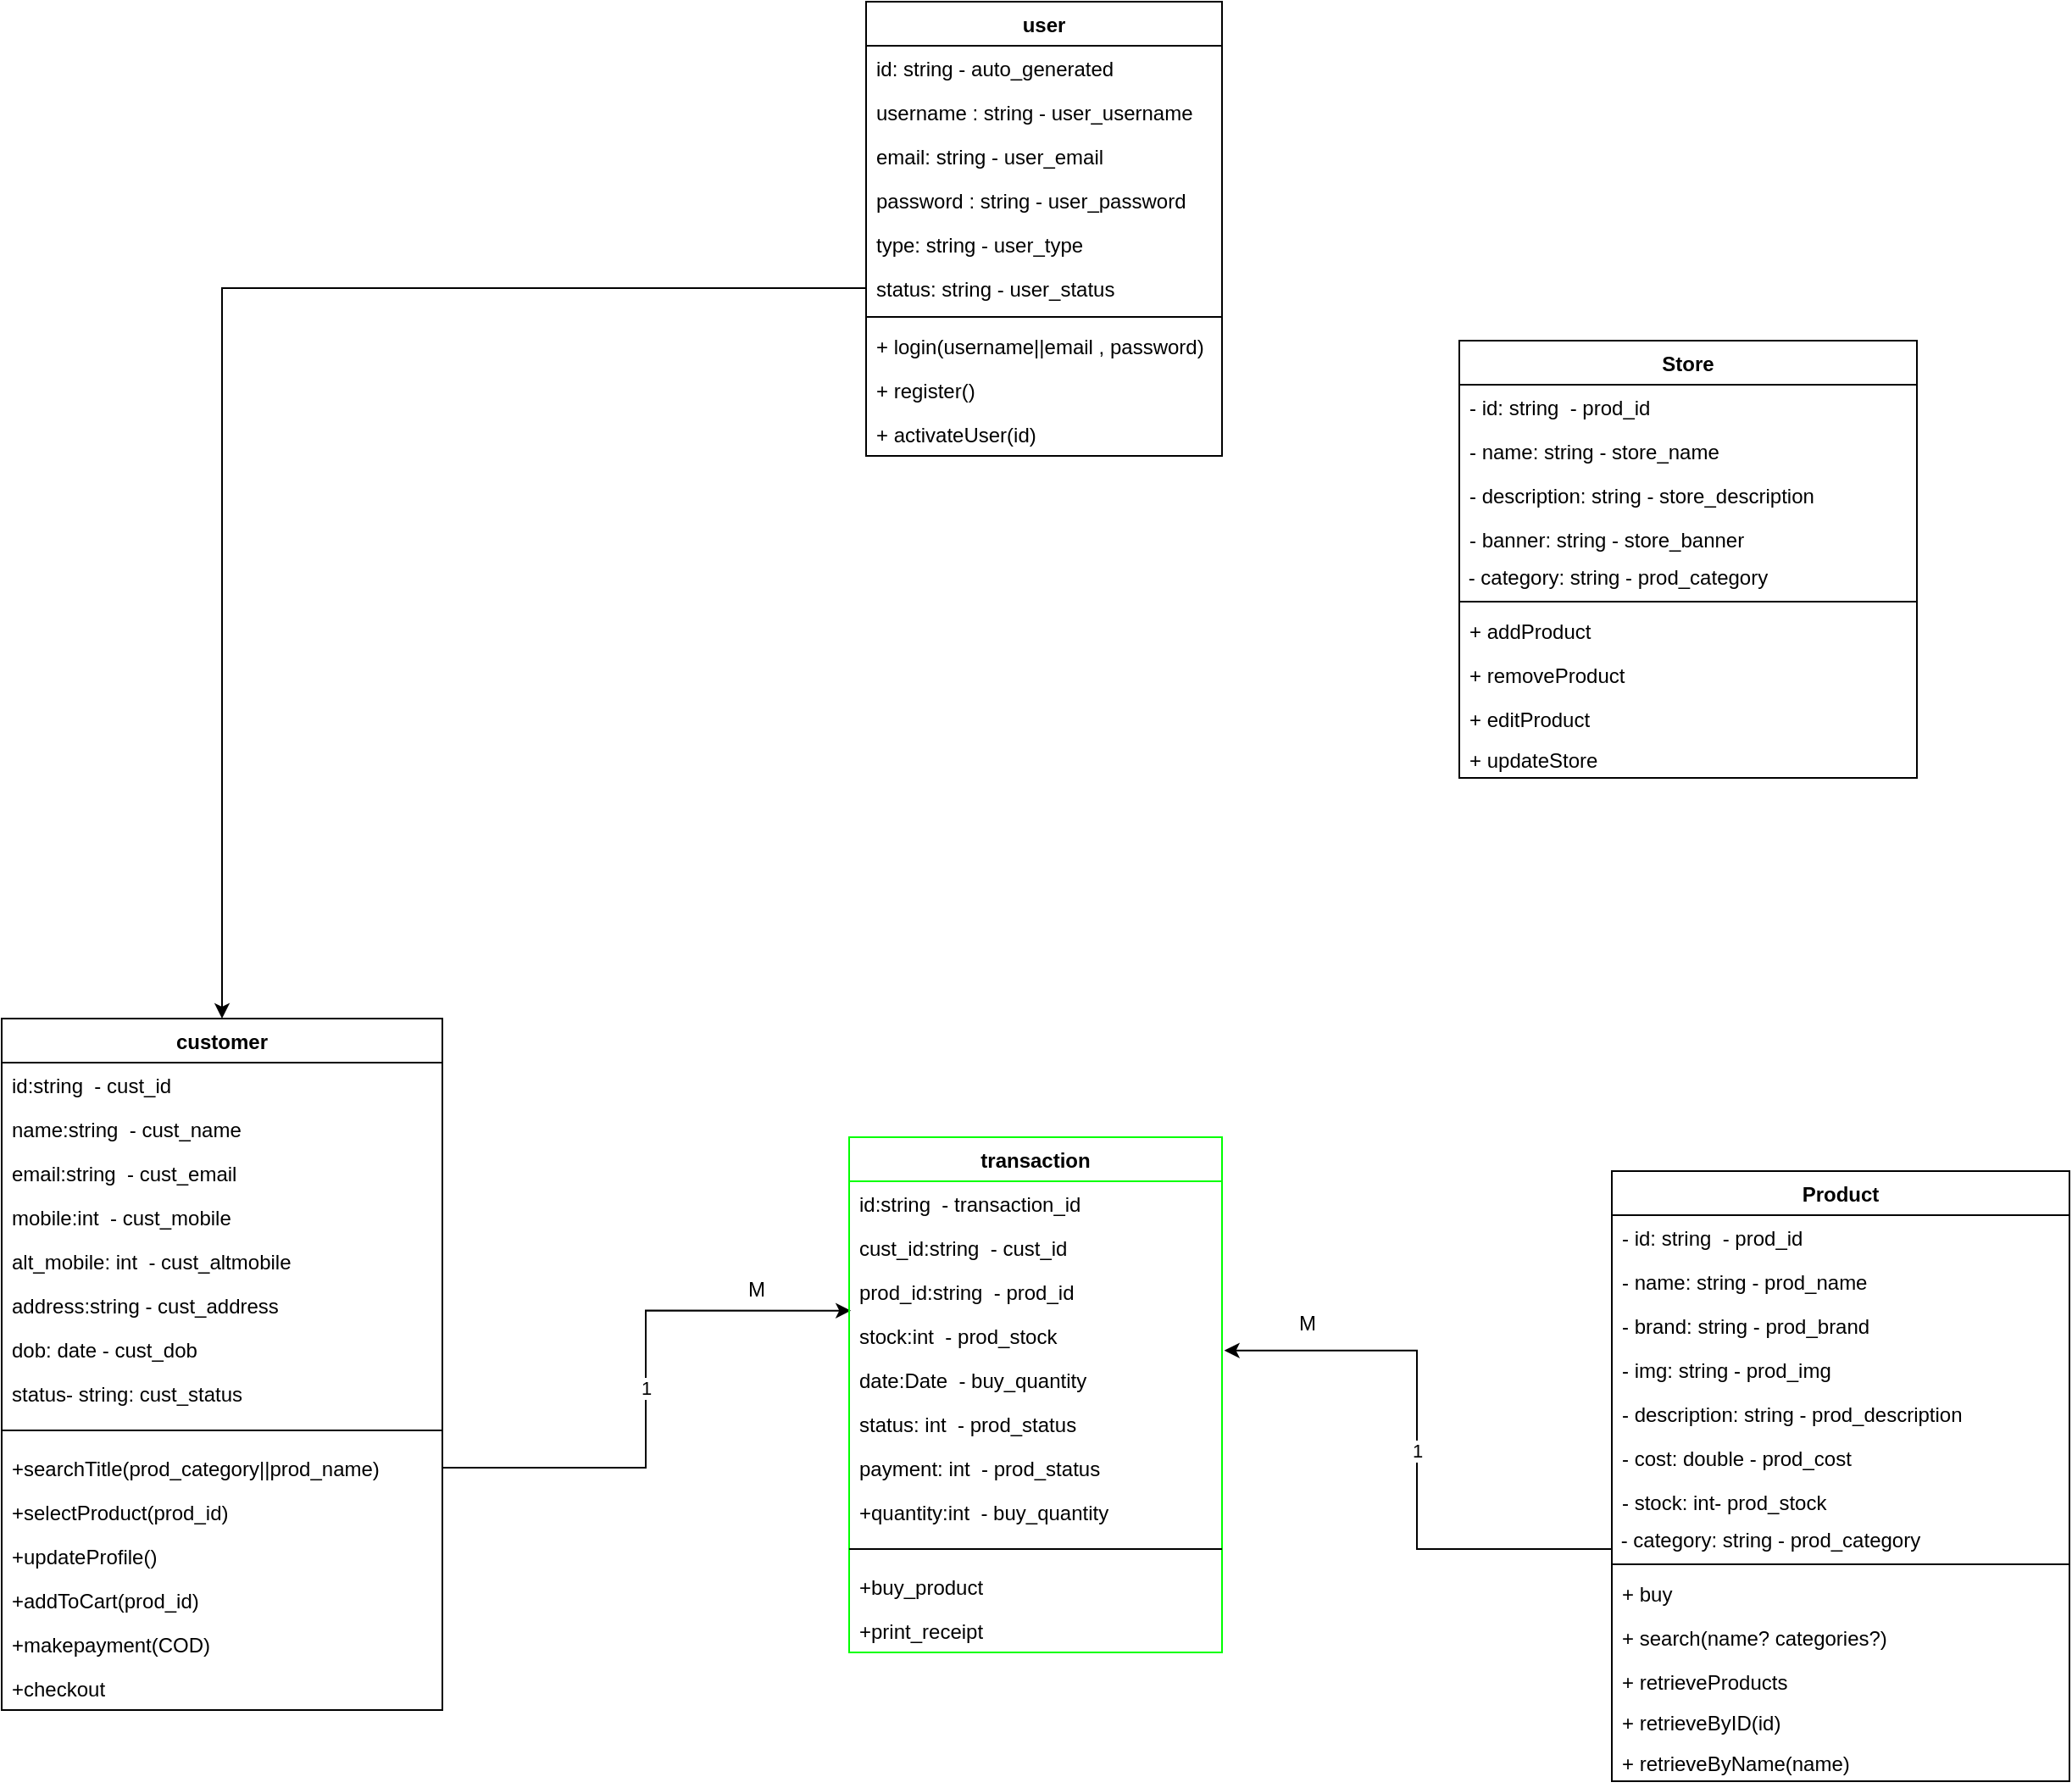 <mxfile version="13.1.14" type="github">
  <diagram id="C5RBs43oDa-KdzZeNtuy" name="Page-1">
    <mxGraphModel dx="2067" dy="2670" grid="1" gridSize="10" guides="1" tooltips="1" connect="1" arrows="1" fold="1" page="1" pageScale="1" pageWidth="827" pageHeight="1169" math="0" shadow="0">
      <root>
        <mxCell id="WIyWlLk6GJQsqaUBKTNV-0" />
        <mxCell id="WIyWlLk6GJQsqaUBKTNV-1" parent="WIyWlLk6GJQsqaUBKTNV-0" />
        <mxCell id="NjmbRGrfVWamxlCIH4hR-33" value="M" style="text;html=1;resizable=0;autosize=1;align=center;verticalAlign=middle;points=[];fillColor=none;strokeColor=none;rounded=0;" vertex="1" parent="WIyWlLk6GJQsqaUBKTNV-1">
          <mxGeometry x="-715" y="-530" width="30" height="20" as="geometry" />
        </mxCell>
        <mxCell id="NjmbRGrfVWamxlCIH4hR-68" value="1" style="edgeStyle=orthogonalEdgeStyle;rounded=0;orthogonalLoop=1;jettySize=auto;html=1;entryX=0.005;entryY=-0.064;entryDx=0;entryDy=0;entryPerimeter=0;" edge="1" parent="WIyWlLk6GJQsqaUBKTNV-1" source="NjmbRGrfVWamxlCIH4hR-47" target="NjmbRGrfVWamxlCIH4hR-27">
          <mxGeometry relative="1" as="geometry" />
        </mxCell>
        <mxCell id="NjmbRGrfVWamxlCIH4hR-69" value="M" style="text;html=1;resizable=0;autosize=1;align=center;verticalAlign=middle;points=[];fillColor=none;strokeColor=none;rounded=0;" vertex="1" parent="WIyWlLk6GJQsqaUBKTNV-1">
          <mxGeometry x="-1040" y="-550" width="30" height="20" as="geometry" />
        </mxCell>
        <mxCell id="NjmbRGrfVWamxlCIH4hR-39" value="customer" style="swimlane;fontStyle=1;align=center;verticalAlign=top;childLayout=stackLayout;horizontal=1;startSize=26;horizontalStack=0;resizeParent=1;resizeParentMax=0;resizeLast=0;collapsible=1;marginBottom=0;strokeColor=#000000;" vertex="1" parent="WIyWlLk6GJQsqaUBKTNV-1">
          <mxGeometry x="-1470" y="-700" width="260" height="408" as="geometry">
            <mxRectangle x="-930" y="-690" width="100" height="26" as="alternateBounds" />
          </mxGeometry>
        </mxCell>
        <mxCell id="NjmbRGrfVWamxlCIH4hR-40" value="id:string  - cust_id" style="text;strokeColor=none;fillColor=none;align=left;verticalAlign=top;spacingLeft=4;spacingRight=4;overflow=hidden;rotatable=0;points=[[0,0.5],[1,0.5]];portConstraint=eastwest;" vertex="1" parent="NjmbRGrfVWamxlCIH4hR-39">
          <mxGeometry y="26" width="260" height="26" as="geometry" />
        </mxCell>
        <mxCell id="NjmbRGrfVWamxlCIH4hR-41" value="name:string  - cust_name" style="text;strokeColor=none;fillColor=none;align=left;verticalAlign=top;spacingLeft=4;spacingRight=4;overflow=hidden;rotatable=0;points=[[0,0.5],[1,0.5]];portConstraint=eastwest;" vertex="1" parent="NjmbRGrfVWamxlCIH4hR-39">
          <mxGeometry y="52" width="260" height="26" as="geometry" />
        </mxCell>
        <mxCell id="NjmbRGrfVWamxlCIH4hR-42" value="email:string  - cust_email" style="text;strokeColor=none;fillColor=none;align=left;verticalAlign=top;spacingLeft=4;spacingRight=4;overflow=hidden;rotatable=0;points=[[0,0.5],[1,0.5]];portConstraint=eastwest;" vertex="1" parent="NjmbRGrfVWamxlCIH4hR-39">
          <mxGeometry y="78" width="260" height="26" as="geometry" />
        </mxCell>
        <mxCell id="NjmbRGrfVWamxlCIH4hR-43" value="mobile:int  - cust_mobile" style="text;strokeColor=none;fillColor=none;align=left;verticalAlign=top;spacingLeft=4;spacingRight=4;overflow=hidden;rotatable=0;points=[[0,0.5],[1,0.5]];portConstraint=eastwest;" vertex="1" parent="NjmbRGrfVWamxlCIH4hR-39">
          <mxGeometry y="104" width="260" height="26" as="geometry" />
        </mxCell>
        <mxCell id="NjmbRGrfVWamxlCIH4hR-44" value="alt_mobile: int  - cust_altmobile" style="text;strokeColor=none;fillColor=none;align=left;verticalAlign=top;spacingLeft=4;spacingRight=4;overflow=hidden;rotatable=0;points=[[0,0.5],[1,0.5]];portConstraint=eastwest;" vertex="1" parent="NjmbRGrfVWamxlCIH4hR-39">
          <mxGeometry y="130" width="260" height="26" as="geometry" />
        </mxCell>
        <mxCell id="NjmbRGrfVWamxlCIH4hR-45" value="address:string - cust_address" style="text;strokeColor=none;fillColor=none;align=left;verticalAlign=top;spacingLeft=4;spacingRight=4;overflow=hidden;rotatable=0;points=[[0,0.5],[1,0.5]];portConstraint=eastwest;" vertex="1" parent="NjmbRGrfVWamxlCIH4hR-39">
          <mxGeometry y="156" width="260" height="26" as="geometry" />
        </mxCell>
        <mxCell id="NjmbRGrfVWamxlCIH4hR-49" value="dob: date - cust_dob" style="text;strokeColor=none;fillColor=none;align=left;verticalAlign=top;spacingLeft=4;spacingRight=4;overflow=hidden;rotatable=0;points=[[0,0.5],[1,0.5]];portConstraint=eastwest;" vertex="1" parent="NjmbRGrfVWamxlCIH4hR-39">
          <mxGeometry y="182" width="260" height="26" as="geometry" />
        </mxCell>
        <mxCell id="NjmbRGrfVWamxlCIH4hR-76" value="status- string: cust_status" style="text;strokeColor=none;fillColor=none;align=left;verticalAlign=top;spacingLeft=4;spacingRight=4;overflow=hidden;rotatable=0;points=[[0,0.5],[1,0.5]];portConstraint=eastwest;" vertex="1" parent="NjmbRGrfVWamxlCIH4hR-39">
          <mxGeometry y="208" width="260" height="26" as="geometry" />
        </mxCell>
        <mxCell id="NjmbRGrfVWamxlCIH4hR-46" value="" style="line;strokeWidth=1;fillColor=none;align=left;verticalAlign=middle;spacingTop=-1;spacingLeft=3;spacingRight=3;rotatable=0;labelPosition=right;points=[];portConstraint=eastwest;" vertex="1" parent="NjmbRGrfVWamxlCIH4hR-39">
          <mxGeometry y="234" width="260" height="18" as="geometry" />
        </mxCell>
        <mxCell id="NjmbRGrfVWamxlCIH4hR-47" value="+searchTitle(prod_category||prod_name)" style="text;strokeColor=none;fillColor=none;align=left;verticalAlign=top;spacingLeft=4;spacingRight=4;overflow=hidden;rotatable=0;points=[[0,0.5],[1,0.5]];portConstraint=eastwest;" vertex="1" parent="NjmbRGrfVWamxlCIH4hR-39">
          <mxGeometry y="252" width="260" height="26" as="geometry" />
        </mxCell>
        <mxCell id="NjmbRGrfVWamxlCIH4hR-71" value="+selectProduct(prod_id)" style="text;strokeColor=none;fillColor=none;align=left;verticalAlign=top;spacingLeft=4;spacingRight=4;overflow=hidden;rotatable=0;points=[[0,0.5],[1,0.5]];portConstraint=eastwest;" vertex="1" parent="NjmbRGrfVWamxlCIH4hR-39">
          <mxGeometry y="278" width="260" height="26" as="geometry" />
        </mxCell>
        <mxCell id="NjmbRGrfVWamxlCIH4hR-77" value="+updateProfile()" style="text;strokeColor=none;fillColor=none;align=left;verticalAlign=top;spacingLeft=4;spacingRight=4;overflow=hidden;rotatable=0;points=[[0,0.5],[1,0.5]];portConstraint=eastwest;" vertex="1" parent="NjmbRGrfVWamxlCIH4hR-39">
          <mxGeometry y="304" width="260" height="26" as="geometry" />
        </mxCell>
        <mxCell id="NjmbRGrfVWamxlCIH4hR-72" value="+addToCart(prod_id)" style="text;strokeColor=none;fillColor=none;align=left;verticalAlign=top;spacingLeft=4;spacingRight=4;overflow=hidden;rotatable=0;points=[[0,0.5],[1,0.5]];portConstraint=eastwest;" vertex="1" parent="NjmbRGrfVWamxlCIH4hR-39">
          <mxGeometry y="330" width="260" height="26" as="geometry" />
        </mxCell>
        <mxCell id="NjmbRGrfVWamxlCIH4hR-74" value="+makepayment(COD)" style="text;strokeColor=none;fillColor=none;align=left;verticalAlign=top;spacingLeft=4;spacingRight=4;overflow=hidden;rotatable=0;points=[[0,0.5],[1,0.5]];portConstraint=eastwest;" vertex="1" parent="NjmbRGrfVWamxlCIH4hR-39">
          <mxGeometry y="356" width="260" height="26" as="geometry" />
        </mxCell>
        <mxCell id="NjmbRGrfVWamxlCIH4hR-75" value="+checkout&#xa;" style="text;strokeColor=none;fillColor=none;align=left;verticalAlign=top;spacingLeft=4;spacingRight=4;overflow=hidden;rotatable=0;points=[[0,0.5],[1,0.5]];portConstraint=eastwest;" vertex="1" parent="NjmbRGrfVWamxlCIH4hR-39">
          <mxGeometry y="382" width="260" height="26" as="geometry" />
        </mxCell>
        <mxCell id="NjmbRGrfVWamxlCIH4hR-83" style="edgeStyle=orthogonalEdgeStyle;rounded=0;orthogonalLoop=1;jettySize=auto;html=1;" edge="1" parent="WIyWlLk6GJQsqaUBKTNV-1" source="NjmbRGrfVWamxlCIH4hR-63" target="NjmbRGrfVWamxlCIH4hR-39">
          <mxGeometry relative="1" as="geometry" />
        </mxCell>
        <mxCell id="NjmbRGrfVWamxlCIH4hR-54" value="user" style="swimlane;fontStyle=1;align=center;verticalAlign=top;childLayout=stackLayout;horizontal=1;startSize=26;horizontalStack=0;resizeParent=1;resizeParentMax=0;resizeLast=0;collapsible=1;marginBottom=0;strokeColor=#000000;" vertex="1" parent="WIyWlLk6GJQsqaUBKTNV-1">
          <mxGeometry x="-960" y="-1300" width="210" height="268" as="geometry" />
        </mxCell>
        <mxCell id="NjmbRGrfVWamxlCIH4hR-55" value="id: string - auto_generated" style="text;strokeColor=none;fillColor=none;align=left;verticalAlign=top;spacingLeft=4;spacingRight=4;overflow=hidden;rotatable=0;points=[[0,0.5],[1,0.5]];portConstraint=eastwest;" vertex="1" parent="NjmbRGrfVWamxlCIH4hR-54">
          <mxGeometry y="26" width="210" height="26" as="geometry" />
        </mxCell>
        <mxCell id="NjmbRGrfVWamxlCIH4hR-58" value="username : string - user_username" style="text;strokeColor=none;fillColor=none;align=left;verticalAlign=top;spacingLeft=4;spacingRight=4;overflow=hidden;rotatable=0;points=[[0,0.5],[1,0.5]];portConstraint=eastwest;" vertex="1" parent="NjmbRGrfVWamxlCIH4hR-54">
          <mxGeometry y="52" width="210" height="26" as="geometry" />
        </mxCell>
        <mxCell id="NjmbRGrfVWamxlCIH4hR-60" value="email: string - user_email" style="text;strokeColor=none;fillColor=none;align=left;verticalAlign=top;spacingLeft=4;spacingRight=4;overflow=hidden;rotatable=0;points=[[0,0.5],[1,0.5]];portConstraint=eastwest;" vertex="1" parent="NjmbRGrfVWamxlCIH4hR-54">
          <mxGeometry y="78" width="210" height="26" as="geometry" />
        </mxCell>
        <mxCell id="NjmbRGrfVWamxlCIH4hR-59" value="password : string - user_password" style="text;strokeColor=none;fillColor=none;align=left;verticalAlign=top;spacingLeft=4;spacingRight=4;overflow=hidden;rotatable=0;points=[[0,0.5],[1,0.5]];portConstraint=eastwest;" vertex="1" parent="NjmbRGrfVWamxlCIH4hR-54">
          <mxGeometry y="104" width="210" height="26" as="geometry" />
        </mxCell>
        <mxCell id="NjmbRGrfVWamxlCIH4hR-62" value="type: string - user_type" style="text;strokeColor=none;fillColor=none;align=left;verticalAlign=top;spacingLeft=4;spacingRight=4;overflow=hidden;rotatable=0;points=[[0,0.5],[1,0.5]];portConstraint=eastwest;" vertex="1" parent="NjmbRGrfVWamxlCIH4hR-54">
          <mxGeometry y="130" width="210" height="26" as="geometry" />
        </mxCell>
        <mxCell id="NjmbRGrfVWamxlCIH4hR-63" value="status: string - user_status" style="text;strokeColor=none;fillColor=none;align=left;verticalAlign=top;spacingLeft=4;spacingRight=4;overflow=hidden;rotatable=0;points=[[0,0.5],[1,0.5]];portConstraint=eastwest;" vertex="1" parent="NjmbRGrfVWamxlCIH4hR-54">
          <mxGeometry y="156" width="210" height="26" as="geometry" />
        </mxCell>
        <mxCell id="NjmbRGrfVWamxlCIH4hR-56" value="" style="line;strokeWidth=1;fillColor=none;align=left;verticalAlign=middle;spacingTop=-1;spacingLeft=3;spacingRight=3;rotatable=0;labelPosition=right;points=[];portConstraint=eastwest;" vertex="1" parent="NjmbRGrfVWamxlCIH4hR-54">
          <mxGeometry y="182" width="210" height="8" as="geometry" />
        </mxCell>
        <mxCell id="NjmbRGrfVWamxlCIH4hR-57" value="+ login(username||email , password)" style="text;strokeColor=none;fillColor=none;align=left;verticalAlign=top;spacingLeft=4;spacingRight=4;overflow=hidden;rotatable=0;points=[[0,0.5],[1,0.5]];portConstraint=eastwest;" vertex="1" parent="NjmbRGrfVWamxlCIH4hR-54">
          <mxGeometry y="190" width="210" height="26" as="geometry" />
        </mxCell>
        <mxCell id="NjmbRGrfVWamxlCIH4hR-61" value="+ register()" style="text;strokeColor=none;fillColor=none;align=left;verticalAlign=top;spacingLeft=4;spacingRight=4;overflow=hidden;rotatable=0;points=[[0,0.5],[1,0.5]];portConstraint=eastwest;" vertex="1" parent="NjmbRGrfVWamxlCIH4hR-54">
          <mxGeometry y="216" width="210" height="26" as="geometry" />
        </mxCell>
        <mxCell id="NjmbRGrfVWamxlCIH4hR-64" value="+ activateUser(id)" style="text;strokeColor=none;fillColor=none;align=left;verticalAlign=top;spacingLeft=4;spacingRight=4;overflow=hidden;rotatable=0;points=[[0,0.5],[1,0.5]];portConstraint=eastwest;" vertex="1" parent="NjmbRGrfVWamxlCIH4hR-54">
          <mxGeometry y="242" width="210" height="26" as="geometry" />
        </mxCell>
        <mxCell id="NjmbRGrfVWamxlCIH4hR-84" value="Store" style="swimlane;fontStyle=1;align=center;verticalAlign=top;childLayout=stackLayout;horizontal=1;startSize=26;horizontalStack=0;resizeParent=1;resizeParentMax=0;resizeLast=0;collapsible=1;marginBottom=0;" vertex="1" parent="WIyWlLk6GJQsqaUBKTNV-1">
          <mxGeometry x="-610" y="-1100" width="270" height="258" as="geometry" />
        </mxCell>
        <mxCell id="NjmbRGrfVWamxlCIH4hR-85" value="- id: string  - prod_id" style="text;strokeColor=none;fillColor=none;align=left;verticalAlign=top;spacingLeft=4;spacingRight=4;overflow=hidden;rotatable=0;points=[[0,0.5],[1,0.5]];portConstraint=eastwest;" vertex="1" parent="NjmbRGrfVWamxlCIH4hR-84">
          <mxGeometry y="26" width="270" height="26" as="geometry" />
        </mxCell>
        <mxCell id="NjmbRGrfVWamxlCIH4hR-86" value="- name: string - store_name" style="text;strokeColor=none;fillColor=none;align=left;verticalAlign=top;spacingLeft=4;spacingRight=4;overflow=hidden;rotatable=0;points=[[0,0.5],[1,0.5]];portConstraint=eastwest;" vertex="1" parent="NjmbRGrfVWamxlCIH4hR-84">
          <mxGeometry y="52" width="270" height="26" as="geometry" />
        </mxCell>
        <mxCell id="NjmbRGrfVWamxlCIH4hR-88" value="- description: string - store_description" style="text;strokeColor=none;fillColor=none;align=left;verticalAlign=top;spacingLeft=4;spacingRight=4;overflow=hidden;rotatable=0;points=[[0,0.5],[1,0.5]];portConstraint=eastwest;" vertex="1" parent="NjmbRGrfVWamxlCIH4hR-84">
          <mxGeometry y="78" width="270" height="26" as="geometry" />
        </mxCell>
        <mxCell id="NjmbRGrfVWamxlCIH4hR-98" value="- banner: string - store_banner" style="text;strokeColor=none;fillColor=none;align=left;verticalAlign=top;spacingLeft=4;spacingRight=4;overflow=hidden;rotatable=0;points=[[0,0.5],[1,0.5]];portConstraint=eastwest;" vertex="1" parent="NjmbRGrfVWamxlCIH4hR-84">
          <mxGeometry y="104" width="270" height="26" as="geometry" />
        </mxCell>
        <mxCell id="NjmbRGrfVWamxlCIH4hR-91" value="&amp;nbsp;- category: string - prod_category" style="text;html=1;strokeColor=none;fillColor=none;align=left;verticalAlign=middle;whiteSpace=wrap;rounded=0;" vertex="1" parent="NjmbRGrfVWamxlCIH4hR-84">
          <mxGeometry y="130" width="270" height="20" as="geometry" />
        </mxCell>
        <mxCell id="NjmbRGrfVWamxlCIH4hR-92" value="" style="line;strokeWidth=1;fillColor=none;align=left;verticalAlign=middle;spacingTop=-1;spacingLeft=3;spacingRight=3;rotatable=0;labelPosition=right;points=[];portConstraint=eastwest;" vertex="1" parent="NjmbRGrfVWamxlCIH4hR-84">
          <mxGeometry y="150" width="270" height="8" as="geometry" />
        </mxCell>
        <mxCell id="NjmbRGrfVWamxlCIH4hR-93" value="+ addProduct" style="text;strokeColor=none;fillColor=none;align=left;verticalAlign=top;spacingLeft=4;spacingRight=4;overflow=hidden;rotatable=0;points=[[0,0.5],[1,0.5]];portConstraint=eastwest;" vertex="1" parent="NjmbRGrfVWamxlCIH4hR-84">
          <mxGeometry y="158" width="270" height="26" as="geometry" />
        </mxCell>
        <mxCell id="NjmbRGrfVWamxlCIH4hR-94" value="+ removeProduct" style="text;strokeColor=none;fillColor=none;align=left;verticalAlign=top;spacingLeft=4;spacingRight=4;overflow=hidden;rotatable=0;points=[[0,0.5],[1,0.5]];portConstraint=eastwest;" vertex="1" parent="NjmbRGrfVWamxlCIH4hR-84">
          <mxGeometry y="184" width="270" height="26" as="geometry" />
        </mxCell>
        <mxCell id="NjmbRGrfVWamxlCIH4hR-95" value="+ editProduct" style="text;strokeColor=none;fillColor=none;align=left;verticalAlign=top;spacingLeft=4;spacingRight=4;overflow=hidden;rotatable=0;points=[[0,0.5],[1,0.5]];portConstraint=eastwest;" vertex="1" parent="NjmbRGrfVWamxlCIH4hR-84">
          <mxGeometry y="210" width="270" height="24" as="geometry" />
        </mxCell>
        <mxCell id="NjmbRGrfVWamxlCIH4hR-96" value="+ updateStore" style="text;strokeColor=none;fillColor=none;align=left;verticalAlign=top;spacingLeft=4;spacingRight=4;overflow=hidden;rotatable=0;points=[[0,0.5],[1,0.5]];portConstraint=eastwest;" vertex="1" parent="NjmbRGrfVWamxlCIH4hR-84">
          <mxGeometry y="234" width="270" height="24" as="geometry" />
        </mxCell>
        <mxCell id="NjmbRGrfVWamxlCIH4hR-21" value="transaction" style="swimlane;fontStyle=1;align=center;verticalAlign=top;childLayout=stackLayout;horizontal=1;startSize=26;horizontalStack=0;resizeParent=1;resizeParentMax=0;resizeLast=0;collapsible=1;marginBottom=0;strokeColor=#00FF00;" vertex="1" parent="WIyWlLk6GJQsqaUBKTNV-1">
          <mxGeometry x="-970" y="-630" width="220" height="304" as="geometry">
            <mxRectangle x="-930" y="-690" width="100" height="26" as="alternateBounds" />
          </mxGeometry>
        </mxCell>
        <mxCell id="NjmbRGrfVWamxlCIH4hR-22" value="id:string  - transaction_id" style="text;strokeColor=none;fillColor=none;align=left;verticalAlign=top;spacingLeft=4;spacingRight=4;overflow=hidden;rotatable=0;points=[[0,0.5],[1,0.5]];portConstraint=eastwest;" vertex="1" parent="NjmbRGrfVWamxlCIH4hR-21">
          <mxGeometry y="26" width="220" height="26" as="geometry" />
        </mxCell>
        <mxCell id="NjmbRGrfVWamxlCIH4hR-100" value="cust_id:string  - cust_id" style="text;strokeColor=none;fillColor=none;align=left;verticalAlign=top;spacingLeft=4;spacingRight=4;overflow=hidden;rotatable=0;points=[[0,0.5],[1,0.5]];portConstraint=eastwest;" vertex="1" parent="NjmbRGrfVWamxlCIH4hR-21">
          <mxGeometry y="52" width="220" height="26" as="geometry" />
        </mxCell>
        <mxCell id="NjmbRGrfVWamxlCIH4hR-25" value="prod_id:string  - prod_id" style="text;strokeColor=none;fillColor=none;align=left;verticalAlign=top;spacingLeft=4;spacingRight=4;overflow=hidden;rotatable=0;points=[[0,0.5],[1,0.5]];portConstraint=eastwest;" vertex="1" parent="NjmbRGrfVWamxlCIH4hR-21">
          <mxGeometry y="78" width="220" height="26" as="geometry" />
        </mxCell>
        <mxCell id="NjmbRGrfVWamxlCIH4hR-27" value="stock:int  - prod_stock" style="text;strokeColor=none;fillColor=none;align=left;verticalAlign=top;spacingLeft=4;spacingRight=4;overflow=hidden;rotatable=0;points=[[0,0.5],[1,0.5]];portConstraint=eastwest;" vertex="1" parent="NjmbRGrfVWamxlCIH4hR-21">
          <mxGeometry y="104" width="220" height="26" as="geometry" />
        </mxCell>
        <mxCell id="NjmbRGrfVWamxlCIH4hR-28" value="date:Date  - buy_quantity" style="text;strokeColor=none;fillColor=none;align=left;verticalAlign=top;spacingLeft=4;spacingRight=4;overflow=hidden;rotatable=0;points=[[0,0.5],[1,0.5]];portConstraint=eastwest;" vertex="1" parent="NjmbRGrfVWamxlCIH4hR-21">
          <mxGeometry y="130" width="220" height="26" as="geometry" />
        </mxCell>
        <mxCell id="NjmbRGrfVWamxlCIH4hR-78" value="status: int  - prod_status" style="text;strokeColor=none;fillColor=none;align=left;verticalAlign=top;spacingLeft=4;spacingRight=4;overflow=hidden;rotatable=0;points=[[0,0.5],[1,0.5]];portConstraint=eastwest;" vertex="1" parent="NjmbRGrfVWamxlCIH4hR-21">
          <mxGeometry y="156" width="220" height="26" as="geometry" />
        </mxCell>
        <mxCell id="NjmbRGrfVWamxlCIH4hR-80" value="payment: int  - prod_status" style="text;strokeColor=none;fillColor=none;align=left;verticalAlign=top;spacingLeft=4;spacingRight=4;overflow=hidden;rotatable=0;points=[[0,0.5],[1,0.5]];portConstraint=eastwest;" vertex="1" parent="NjmbRGrfVWamxlCIH4hR-21">
          <mxGeometry y="182" width="220" height="26" as="geometry" />
        </mxCell>
        <mxCell id="NjmbRGrfVWamxlCIH4hR-29" value="+quantity:int  - buy_quantity" style="text;strokeColor=none;fillColor=none;align=left;verticalAlign=top;spacingLeft=4;spacingRight=4;overflow=hidden;rotatable=0;points=[[0,0.5],[1,0.5]];portConstraint=eastwest;" vertex="1" parent="NjmbRGrfVWamxlCIH4hR-21">
          <mxGeometry y="208" width="220" height="26" as="geometry" />
        </mxCell>
        <mxCell id="NjmbRGrfVWamxlCIH4hR-23" value="" style="line;strokeWidth=1;fillColor=none;align=left;verticalAlign=middle;spacingTop=-1;spacingLeft=3;spacingRight=3;rotatable=0;labelPosition=right;points=[];portConstraint=eastwest;" vertex="1" parent="NjmbRGrfVWamxlCIH4hR-21">
          <mxGeometry y="234" width="220" height="18" as="geometry" />
        </mxCell>
        <mxCell id="NjmbRGrfVWamxlCIH4hR-36" value="+buy_product" style="text;strokeColor=none;fillColor=none;align=left;verticalAlign=top;spacingLeft=4;spacingRight=4;overflow=hidden;rotatable=0;points=[[0,0.5],[1,0.5]];portConstraint=eastwest;" vertex="1" parent="NjmbRGrfVWamxlCIH4hR-21">
          <mxGeometry y="252" width="220" height="26" as="geometry" />
        </mxCell>
        <mxCell id="NjmbRGrfVWamxlCIH4hR-81" value="+print_receipt" style="text;strokeColor=none;fillColor=none;align=left;verticalAlign=top;spacingLeft=4;spacingRight=4;overflow=hidden;rotatable=0;points=[[0,0.5],[1,0.5]];portConstraint=eastwest;" vertex="1" parent="NjmbRGrfVWamxlCIH4hR-21">
          <mxGeometry y="278" width="220" height="26" as="geometry" />
        </mxCell>
        <mxCell id="NjmbRGrfVWamxlCIH4hR-2" value="Product" style="swimlane;fontStyle=1;align=center;verticalAlign=top;childLayout=stackLayout;horizontal=1;startSize=26;horizontalStack=0;resizeParent=1;resizeParentMax=0;resizeLast=0;collapsible=1;marginBottom=0;" vertex="1" parent="WIyWlLk6GJQsqaUBKTNV-1">
          <mxGeometry x="-520" y="-610" width="270" height="360" as="geometry" />
        </mxCell>
        <mxCell id="NjmbRGrfVWamxlCIH4hR-3" value="- id: string  - prod_id" style="text;strokeColor=none;fillColor=none;align=left;verticalAlign=top;spacingLeft=4;spacingRight=4;overflow=hidden;rotatable=0;points=[[0,0.5],[1,0.5]];portConstraint=eastwest;" vertex="1" parent="NjmbRGrfVWamxlCIH4hR-2">
          <mxGeometry y="26" width="270" height="26" as="geometry" />
        </mxCell>
        <mxCell id="NjmbRGrfVWamxlCIH4hR-6" value="- name: string - prod_name" style="text;strokeColor=none;fillColor=none;align=left;verticalAlign=top;spacingLeft=4;spacingRight=4;overflow=hidden;rotatable=0;points=[[0,0.5],[1,0.5]];portConstraint=eastwest;" vertex="1" parent="NjmbRGrfVWamxlCIH4hR-2">
          <mxGeometry y="52" width="270" height="26" as="geometry" />
        </mxCell>
        <mxCell id="NjmbRGrfVWamxlCIH4hR-7" value="- brand: string - prod_brand" style="text;strokeColor=none;fillColor=none;align=left;verticalAlign=top;spacingLeft=4;spacingRight=4;overflow=hidden;rotatable=0;points=[[0,0.5],[1,0.5]];portConstraint=eastwest;" vertex="1" parent="NjmbRGrfVWamxlCIH4hR-2">
          <mxGeometry y="78" width="270" height="26" as="geometry" />
        </mxCell>
        <mxCell id="NjmbRGrfVWamxlCIH4hR-99" value="- img: string - prod_img" style="text;strokeColor=none;fillColor=none;align=left;verticalAlign=top;spacingLeft=4;spacingRight=4;overflow=hidden;rotatable=0;points=[[0,0.5],[1,0.5]];portConstraint=eastwest;" vertex="1" parent="NjmbRGrfVWamxlCIH4hR-2">
          <mxGeometry y="104" width="270" height="26" as="geometry" />
        </mxCell>
        <mxCell id="NjmbRGrfVWamxlCIH4hR-82" value="- description: string - prod_description" style="text;strokeColor=none;fillColor=none;align=left;verticalAlign=top;spacingLeft=4;spacingRight=4;overflow=hidden;rotatable=0;points=[[0,0.5],[1,0.5]];portConstraint=eastwest;" vertex="1" parent="NjmbRGrfVWamxlCIH4hR-2">
          <mxGeometry y="130" width="270" height="26" as="geometry" />
        </mxCell>
        <mxCell id="NjmbRGrfVWamxlCIH4hR-8" value="- cost: double - prod_cost" style="text;strokeColor=none;fillColor=none;align=left;verticalAlign=top;spacingLeft=4;spacingRight=4;overflow=hidden;rotatable=0;points=[[0,0.5],[1,0.5]];portConstraint=eastwest;" vertex="1" parent="NjmbRGrfVWamxlCIH4hR-2">
          <mxGeometry y="156" width="270" height="26" as="geometry" />
        </mxCell>
        <mxCell id="NjmbRGrfVWamxlCIH4hR-9" value="- stock: int- prod_stock" style="text;strokeColor=none;fillColor=none;align=left;verticalAlign=top;spacingLeft=4;spacingRight=4;overflow=hidden;rotatable=0;points=[[0,0.5],[1,0.5]];portConstraint=eastwest;" vertex="1" parent="NjmbRGrfVWamxlCIH4hR-2">
          <mxGeometry y="182" width="270" height="26" as="geometry" />
        </mxCell>
        <mxCell id="NjmbRGrfVWamxlCIH4hR-16" value="&amp;nbsp;- category: string - prod_category" style="text;html=1;strokeColor=none;fillColor=none;align=left;verticalAlign=middle;whiteSpace=wrap;rounded=0;" vertex="1" parent="NjmbRGrfVWamxlCIH4hR-2">
          <mxGeometry y="208" width="270" height="20" as="geometry" />
        </mxCell>
        <mxCell id="NjmbRGrfVWamxlCIH4hR-4" value="" style="line;strokeWidth=1;fillColor=none;align=left;verticalAlign=middle;spacingTop=-1;spacingLeft=3;spacingRight=3;rotatable=0;labelPosition=right;points=[];portConstraint=eastwest;" vertex="1" parent="NjmbRGrfVWamxlCIH4hR-2">
          <mxGeometry y="228" width="270" height="8" as="geometry" />
        </mxCell>
        <mxCell id="NjmbRGrfVWamxlCIH4hR-5" value="+ buy" style="text;strokeColor=none;fillColor=none;align=left;verticalAlign=top;spacingLeft=4;spacingRight=4;overflow=hidden;rotatable=0;points=[[0,0.5],[1,0.5]];portConstraint=eastwest;" vertex="1" parent="NjmbRGrfVWamxlCIH4hR-2">
          <mxGeometry y="236" width="270" height="26" as="geometry" />
        </mxCell>
        <mxCell id="NjmbRGrfVWamxlCIH4hR-10" value="+ search(name? categories?)" style="text;strokeColor=none;fillColor=none;align=left;verticalAlign=top;spacingLeft=4;spacingRight=4;overflow=hidden;rotatable=0;points=[[0,0.5],[1,0.5]];portConstraint=eastwest;" vertex="1" parent="NjmbRGrfVWamxlCIH4hR-2">
          <mxGeometry y="262" width="270" height="26" as="geometry" />
        </mxCell>
        <mxCell id="NjmbRGrfVWamxlCIH4hR-12" value="+ retrieveProducts" style="text;strokeColor=none;fillColor=none;align=left;verticalAlign=top;spacingLeft=4;spacingRight=4;overflow=hidden;rotatable=0;points=[[0,0.5],[1,0.5]];portConstraint=eastwest;" vertex="1" parent="NjmbRGrfVWamxlCIH4hR-2">
          <mxGeometry y="288" width="270" height="24" as="geometry" />
        </mxCell>
        <mxCell id="NjmbRGrfVWamxlCIH4hR-15" value="+ retrieveByID(id)" style="text;strokeColor=none;fillColor=none;align=left;verticalAlign=top;spacingLeft=4;spacingRight=4;overflow=hidden;rotatable=0;points=[[0,0.5],[1,0.5]];portConstraint=eastwest;" vertex="1" parent="NjmbRGrfVWamxlCIH4hR-2">
          <mxGeometry y="312" width="270" height="24" as="geometry" />
        </mxCell>
        <mxCell id="NjmbRGrfVWamxlCIH4hR-17" value="+ retrieveByName(name)" style="text;strokeColor=none;fillColor=none;align=left;verticalAlign=top;spacingLeft=4;spacingRight=4;overflow=hidden;rotatable=0;points=[[0,0.5],[1,0.5]];portConstraint=eastwest;" vertex="1" parent="NjmbRGrfVWamxlCIH4hR-2">
          <mxGeometry y="336" width="270" height="24" as="geometry" />
        </mxCell>
        <mxCell id="NjmbRGrfVWamxlCIH4hR-101" value="1" style="edgeStyle=orthogonalEdgeStyle;rounded=0;orthogonalLoop=1;jettySize=auto;html=1;exitX=0;exitY=0.75;exitDx=0;exitDy=0;entryX=1.006;entryY=-0.159;entryDx=0;entryDy=0;entryPerimeter=0;" edge="1" parent="WIyWlLk6GJQsqaUBKTNV-1" source="NjmbRGrfVWamxlCIH4hR-16" target="NjmbRGrfVWamxlCIH4hR-28">
          <mxGeometry relative="1" as="geometry" />
        </mxCell>
      </root>
    </mxGraphModel>
  </diagram>
</mxfile>
